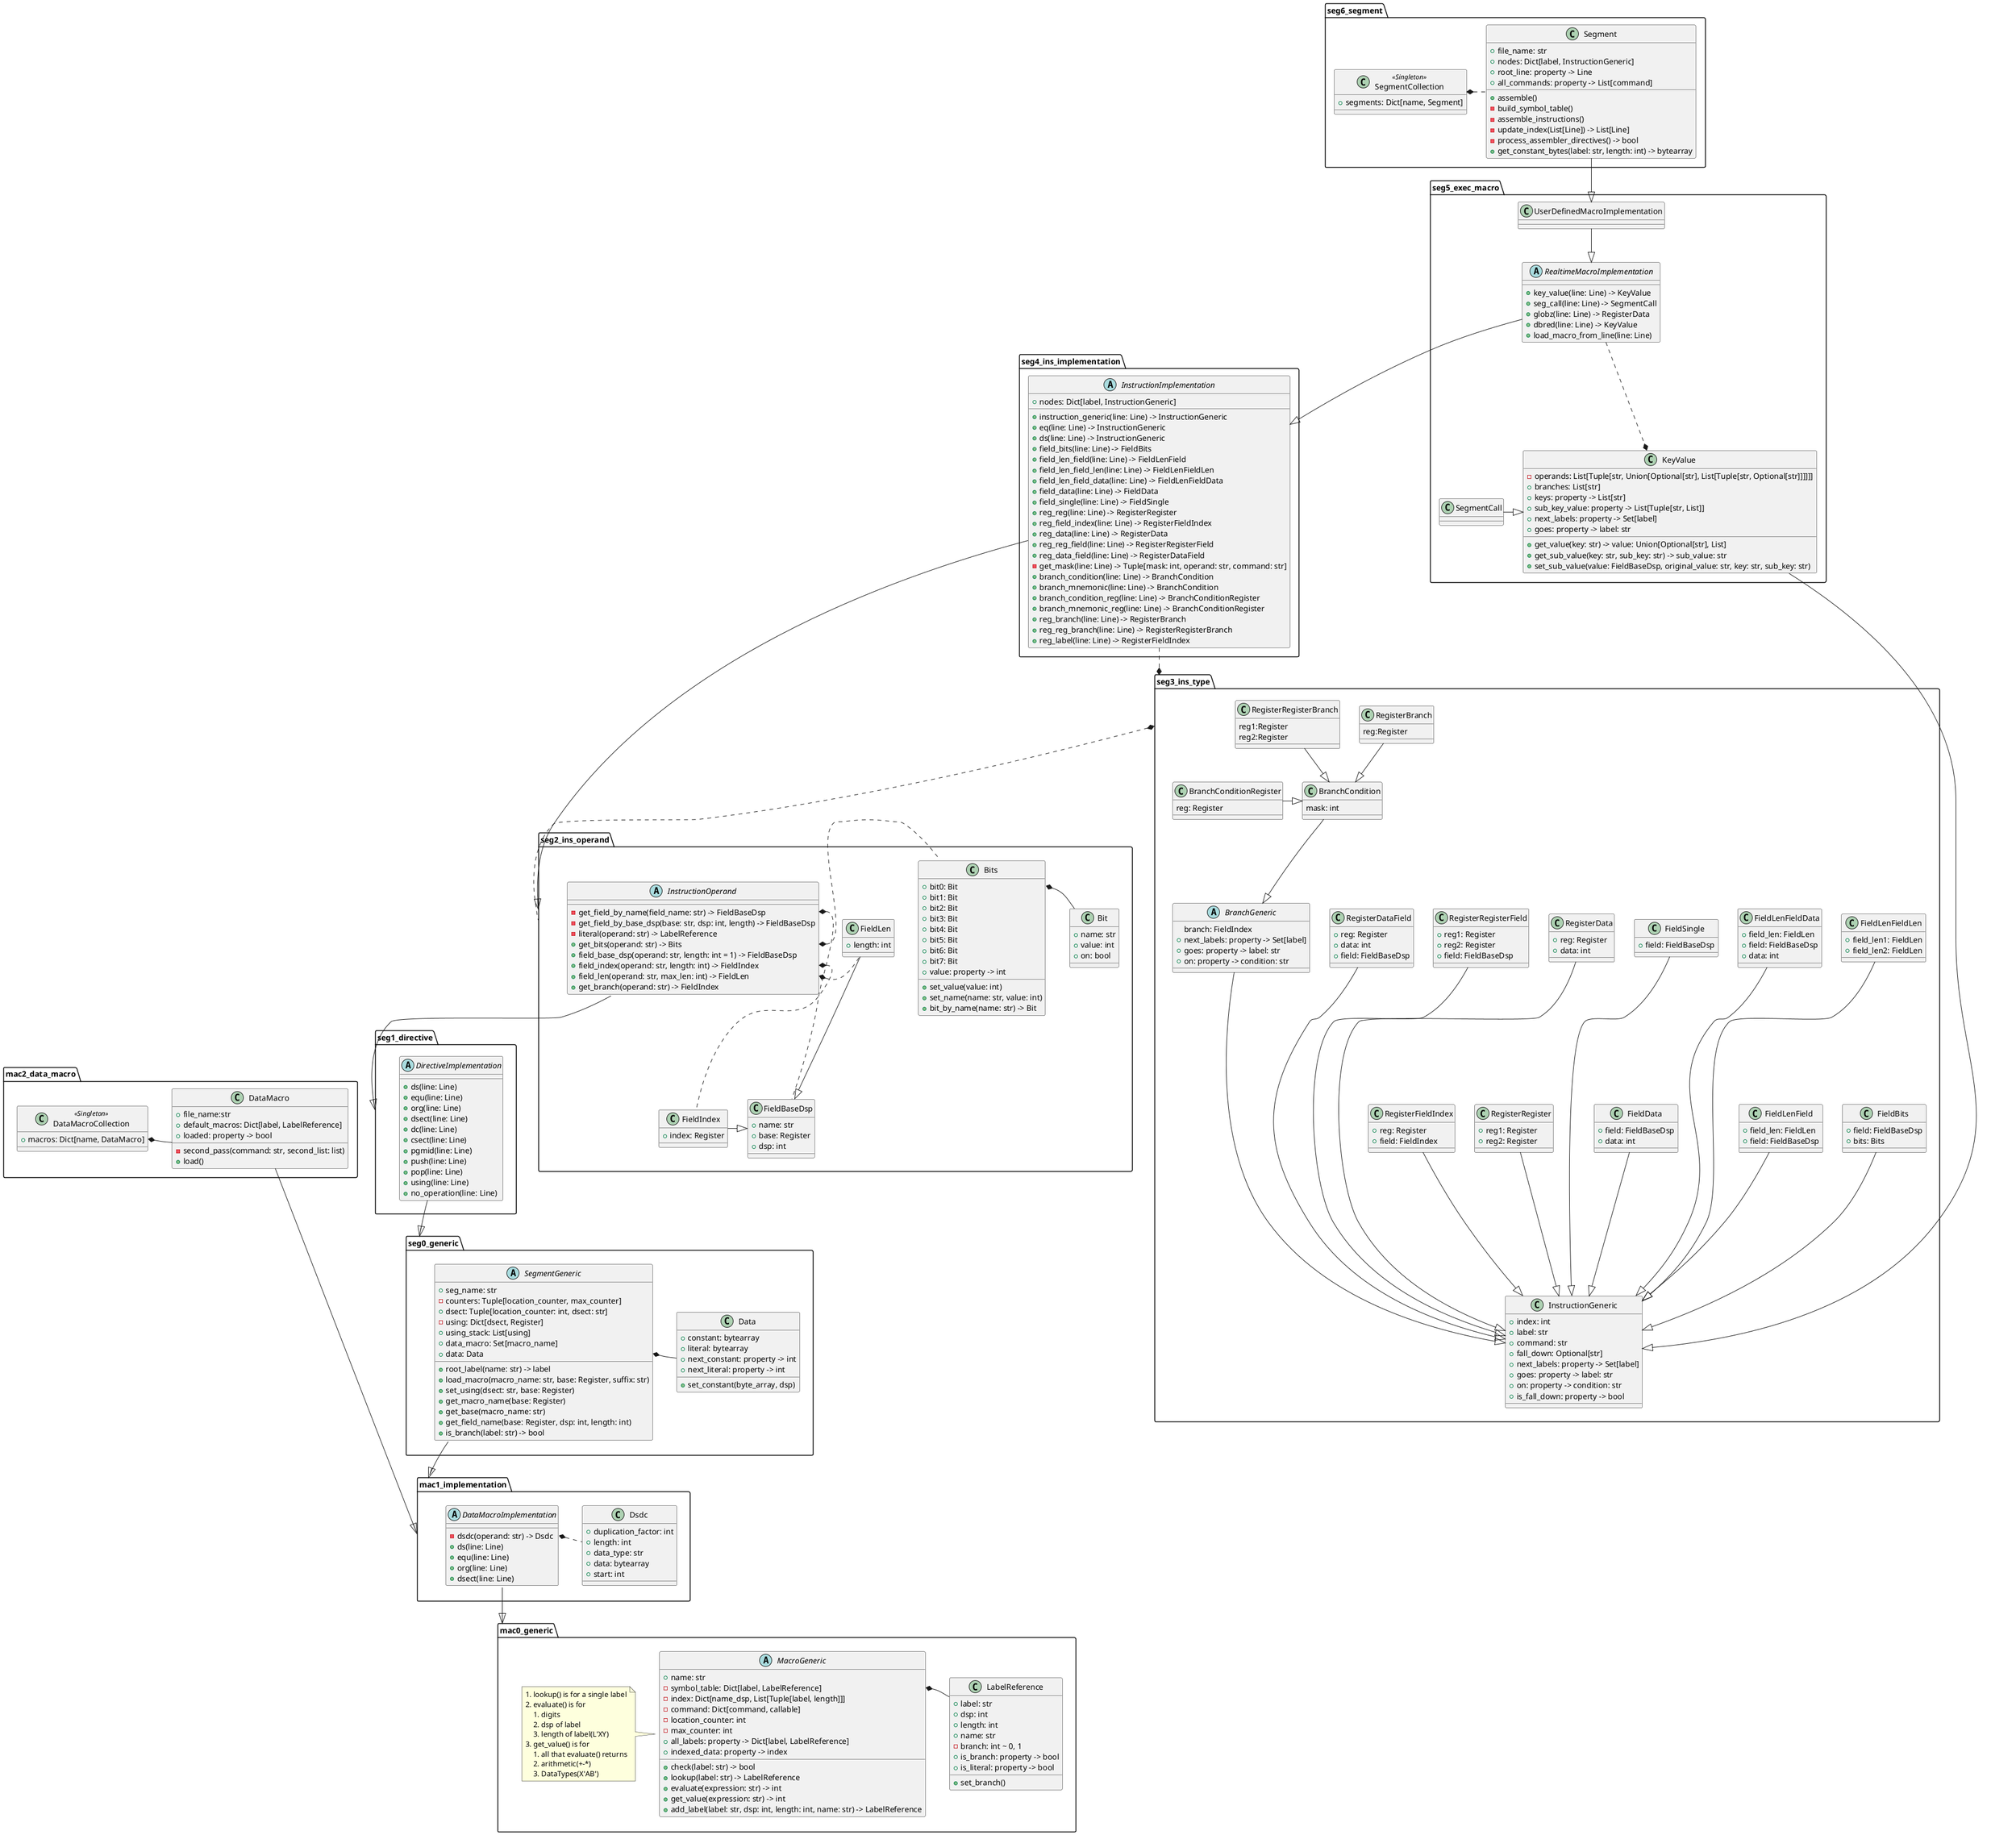 @startuml

package mac0_generic   {
    class LabelReference {
        +label: str
        +dsp: int
        +length: int
        +name: str
        -branch: int ~ 0, 1
        +is_branch: property -> bool
        +is_literal: property -> bool
        +set_branch()
    }
    abstract class MacroGeneric {
        +name: str
        -symbol_table: Dict[label, LabelReference]
        -index: Dict[name_dsp, List[Tuple[label, length]]]
        -command: Dict[command, callable]
        -location_counter: int
        -max_counter: int
        +all_labels: property -> Dict[label, LabelReference]
        +indexed_data: property -> index
        +check(label: str) -> bool
        +lookup(label: str) -> LabelReference
        +evaluate(expression: str) -> int
        +get_value(expression: str) -> int
        +add_label(label: str, dsp: int, length: int, name: str) -> LabelReference
    }
    note left
    # lookup() is for a single label
    # evaluate() is for
    ## digits
    ## dsp of label
    ## length of label(L'XY)
    # get_value() is for
    ## all that evaluate() returns
    ## arithmetic(+-*)
    ## DataTypes(X'AB')
    end note
    MacroGeneric::symbol_table *- LabelReference
}

package mac1_implementation {
    class Dsdc {
        +duplication_factor: int
        +length: int
        +data_type: str
        +data: bytearray
        +start: int
    }
    abstract class DataMacroImplementation {
        -dsdc(operand: str) -> Dsdc
        +ds(line: Line)
        +equ(line: Line)
        +org(line: Line)
        +dsect(line: Line)
    }
    DataMacroImplementation --|>  mac0_generic
    DataMacroImplementation::Dsdc *. Dsdc
}

package mac2_data_macro {
    class DataMacro {
        +file_name:str
        +default_macros: Dict[label, LabelReference]
        -second_pass(command: str, second_list: list)
        +loaded: property -> bool
        +load()
    }
    class DataMacroCollection <<Singleton>> {
        +macros: Dict[name, DataMacro]
    }
    DataMacro ---|>  mac1_implementation
    DataMacroCollection::DataMacro *- DataMacro
}

package seg0_generic {
    class Data {
        +constant: bytearray
        +literal: bytearray
        +next_constant: property -> int
        +next_literal: property -> int
        +set_constant(byte_array, dsp)
    }
    abstract class SegmentGeneric {
        +seg_name: str
        -counters: Tuple[location_counter, max_counter]
        +dsect: Tuple[location_counter: int, dsect: str]
        -using: Dict[dsect, Register]
        +using_stack: List[using]
        +data_macro: Set[macro_name]
        +data: Data
        +root_label(name: str) -> label
        +load_macro(macro_name: str, base: Register, suffix: str)
        +set_using(dsect: str, base: Register)
        +get_macro_name(base: Register)
        +get_base(macro_name: str)
        +get_field_name(base: Register, dsp: int, length: int)
        +is_branch(label: str) -> bool
    }
    SegmentGeneric --|> mac1_implementation
    SegmentGeneric::Data *- Data
}

package seg1_directive {
    abstract class DirectiveImplementation {
        +ds(line: Line)
        +equ(line: Line)
        +org(line: Line)
        +dsect(line: Line)
        +dc(line: Line)
        +csect(line: Line)
        +pgmid(line: Line)
        +push(line: Line)
        +pop(line: Line)
        +using(line: Line)
        +no_operation(line: Line)
    }
    DirectiveImplementation --|> seg0_generic
}

package seg2_ins_operand {
    class FieldBaseDsp {
        +name: str
        +base: Register
        +dsp: int
    }
    class FieldIndex {
        +index: Register
    }
    class FieldLen {
        +length: int
    }
    class Bit {
        +name: str
        +value: int
        +on: bool
    }
    class Bits {
        +bit0: Bit
        +bit1: Bit
        +bit2: Bit
        +bit3: Bit
        +bit4: Bit
        +bit5: Bit
        +bit6: Bit
        +bit7: Bit
        +value: property -> int
        +set_value(value: int)
        +set_name(name: str, value: int)
        +bit_by_name(name: str) -> Bit
    }
    abstract class InstructionOperand {
        -get_field_by_name(field_name: str) -> FieldBaseDsp
        -get_field_by_base_dsp(base: str, dsp: int, length) -> FieldBaseDsp
        -literal(operand: str) -> LabelReference
        +get_bits(operand: str) -> Bits
        +field_base_dsp(operand: str, length: int = 1) -> FieldBaseDsp
        +field_index(operand: str, length: int) -> FieldIndex
        +field_len(operand: str, max_len: int) -> FieldLen
        +get_branch(operand: str) -> FieldIndex
    }
    FieldIndex -|> FieldBaseDsp
    FieldLen --|> FieldBaseDsp
    Bits::Bit *- Bit
    InstructionOperand --|> seg1_directive
    InstructionOperand::FieldBaseDsp *. FieldBaseDsp
    InstructionOperand::FieldIndex *. FieldIndex
    InstructionOperand::FieldLen *. FieldLen
    InstructionOperand::Bits *. Bits
}

package seg3_ins_type {
    class InstructionGeneric {
        +index: int
        +label: str
        +command: str
        +fall_down: Optional[str]
        +next_labels: property -> Set[label]
        +goes: property -> label: str
        +on: property -> condition: str
        +is_fall_down: property -> bool
    }
    class FieldBits {
        +field: FieldBaseDsp
        +bits: Bits
    }
    class FieldLenField {
        +field_len: FieldLen
        +field: FieldBaseDsp
    }
    class FieldLenFieldLen {
        +field_len1: FieldLen
        +field_len2: FieldLen
    }
    class FieldLenFieldData {
        +field_len: FieldLen
        +field: FieldBaseDsp
        +data: int
    }
    class FieldData {
        +field: FieldBaseDsp
        +data: int
    }
    class FieldSingle {
        +field: FieldBaseDsp
    }
    class RegisterRegister {
        +reg1: Register
        +reg2: Register
    }
    class RegisterFieldIndex {
        +reg: Register
        +field: FieldIndex
    }
    class RegisterData {
        +reg: Register
        +data: int
    }
    class RegisterRegisterField {
        +reg1: Register
        +reg2: Register
        +field: FieldBaseDsp
    }
    class RegisterDataField {
        +reg: Register
        +data: int
        +field: FieldBaseDsp
    }
    abstract class BranchGeneric {
        branch: FieldIndex
        +next_labels: property -> Set[label]
        +goes: property -> label: str
        +on: property -> condition: str
    }
    class BranchCondition {
        mask: int
    }
    class BranchConditionRegister {
        reg: Register
    }
    class RegisterBranch {
        reg:Register
    }
    class RegisterRegisterBranch {
        reg1:Register
        reg2:Register
    }
    FieldBits --|> InstructionGeneric
    FieldLenField --|> InstructionGeneric
    FieldLenFieldLen ---|> InstructionGeneric
    FieldLenFieldData ---|> InstructionGeneric
    FieldData --|> InstructionGeneric
    FieldSingle ---|> InstructionGeneric
    RegisterRegister --|> InstructionGeneric
    RegisterData ---|> InstructionGeneric
    RegisterFieldIndex --|> InstructionGeneric
    RegisterRegisterField ---|> InstructionGeneric
    RegisterDataField ---|> InstructionGeneric
    BranchGeneric ---|> InstructionGeneric
    BranchCondition --|> BranchGeneric
    BranchConditionRegister -|> BranchCondition
    RegisterBranch --|> BranchCondition
    RegisterRegisterBranch --|> BranchCondition
}
seg3_ins_type *... seg2_ins_operand

package seg4_ins_implementation {
    abstract class InstructionImplementation {
        +nodes: Dict[label, InstructionGeneric]
        +instruction_generic(line: Line) -> InstructionGeneric
        +eq(line: Line) -> InstructionGeneric
        +ds(line: Line) -> InstructionGeneric
        +field_bits(line: Line) -> FieldBits
        +field_len_field(line: Line) -> FieldLenField
        +field_len_field_len(line: Line) -> FieldLenFieldLen
        +field_len_field_data(line: Line) -> FieldLenFieldData
        +field_data(line: Line) -> FieldData
        +field_single(line: Line) -> FieldSingle
        +reg_reg(line: Line) -> RegisterRegister
        +reg_field_index(line: Line) -> RegisterFieldIndex
        +reg_data(line: Line) -> RegisterData
        +reg_reg_field(line: Line) -> RegisterRegisterField
        +reg_data_field(line: Line) -> RegisterDataField
        -get_mask(line: Line) -> Tuple[mask: int, operand: str, command: str]
        +branch_condition(line: Line) -> BranchCondition
        +branch_mnemonic(line: Line) -> BranchCondition
        +branch_condition_reg(line: Line) -> BranchConditionRegister
        +branch_mnemonic_reg(line: Line) -> BranchConditionRegister
        +reg_branch(line: Line) -> RegisterBranch
        +reg_reg_branch(line: Line) -> RegisterRegisterBranch
        +reg_label(line: Line) -> RegisterFieldIndex
    }
    InstructionImplementation ---|> seg2_ins_operand
    InstructionImplementation ..* seg3_ins_type
}

package seg5_exec_macro {
    class KeyValue {
        -operands: List[Tuple[str, Union[Optional[str], List[Tuple[str, Optional[str]]]]]]
        +branches: List[str]
        +keys: property -> List[str]
        +sub_key_value: property -> List[Tuple[str, List]]
        +next_labels: property -> Set[label]
        +goes: property -> label: str
        +get_value(key: str) -> value: Union[Optional[str], List]
        +get_sub_value(key: str, sub_key: str) -> sub_value: str
        +set_sub_value(value: FieldBaseDsp, original_value: str, key: str, sub_key: str)
    }
    class SegmentCall
    abstract class RealtimeMacroImplementation {
        +key_value(line: Line) -> KeyValue
        +seg_call(line: Line) -> SegmentCall
        +globz(line: Line) -> RegisterData
        +dbred(line: Line) -> KeyValue
        +load_macro_from_line(line: Line)
     }
    class UserDefinedMacroImplementation
    SegmentCall -|> KeyValue
    KeyValue -|> InstructionGeneric
    RealtimeMacroImplementation --|> InstructionImplementation
    RealtimeMacroImplementation ..* KeyValue
    UserDefinedMacroImplementation --|> RealtimeMacroImplementation
}
package seg6_segment {
    class Segment {
        +file_name: str
        +nodes: Dict[label, InstructionGeneric]
        +root_line: property -> Line
        +all_commands: property -> List[command]
        +assemble()
        -build_symbol_table()
        -assemble_instructions()
        -update_index(List[Line]) -> List[Line]
        -process_assembler_directives() -> bool
        +get_constant_bytes(label: str, length: int) -> bytearray
    }
    class SegmentCollection <<Singleton>> {
        +segments: Dict[name, Segment]
    }
    Segment --|> UserDefinedMacroImplementation
    SegmentCollection *. Segment
}
@enduml